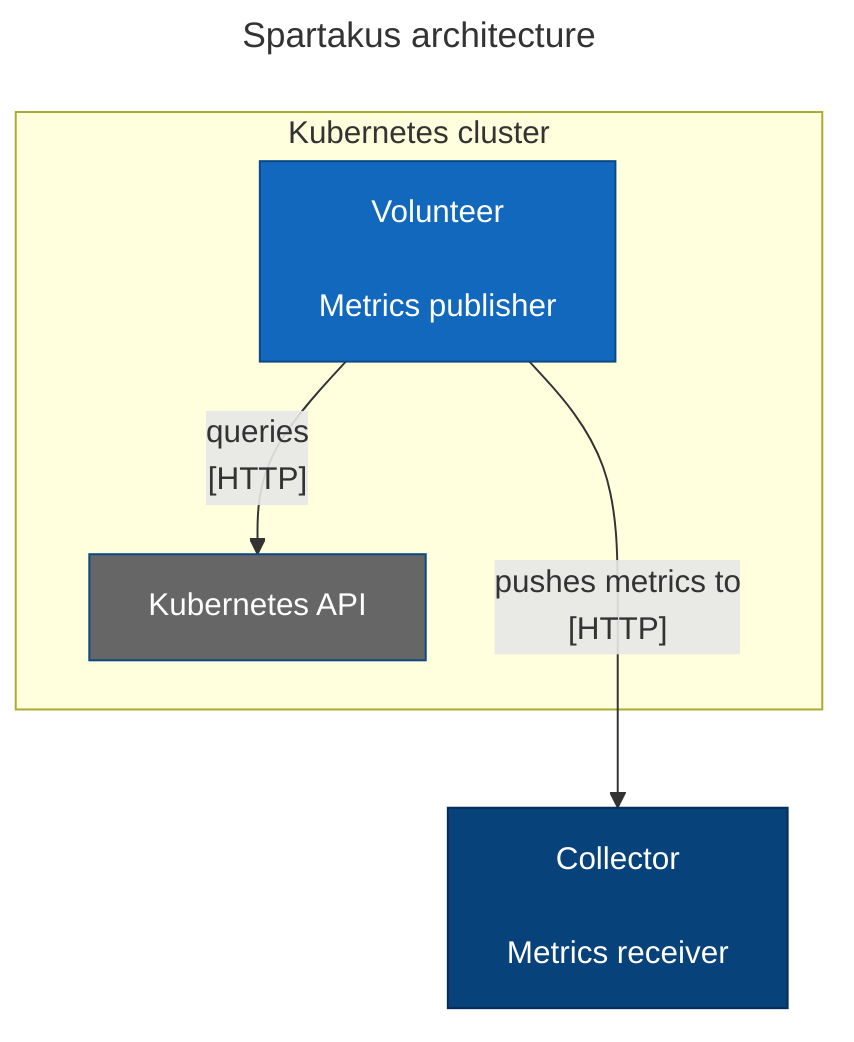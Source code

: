 ---
title: Spartakus architecture
---

flowchart TD
  S["Volunteer\n\nMetrics publisher"]
  C["Collector\n\nMetrics receiver"]
  K["Kubernetes API"]

  subgraph Kubernetes cluster
    S --> |"queries\n[HTTP]"| K
  end
  S ---> |"pushes metrics to\n[HTTP]"| C

  classDef focusSystem      fill:#1168bd,stroke:#0b4884,color:#ffffff
  classDef supportingSystem fill:#666,stroke:#0b4884,color:#ffffff
  classDef consumingSystem  fill:#08427b,stroke:#052e56,color:#ffffff

  class S focusSystem
  class C consumingSystem
  class K supportingSystem